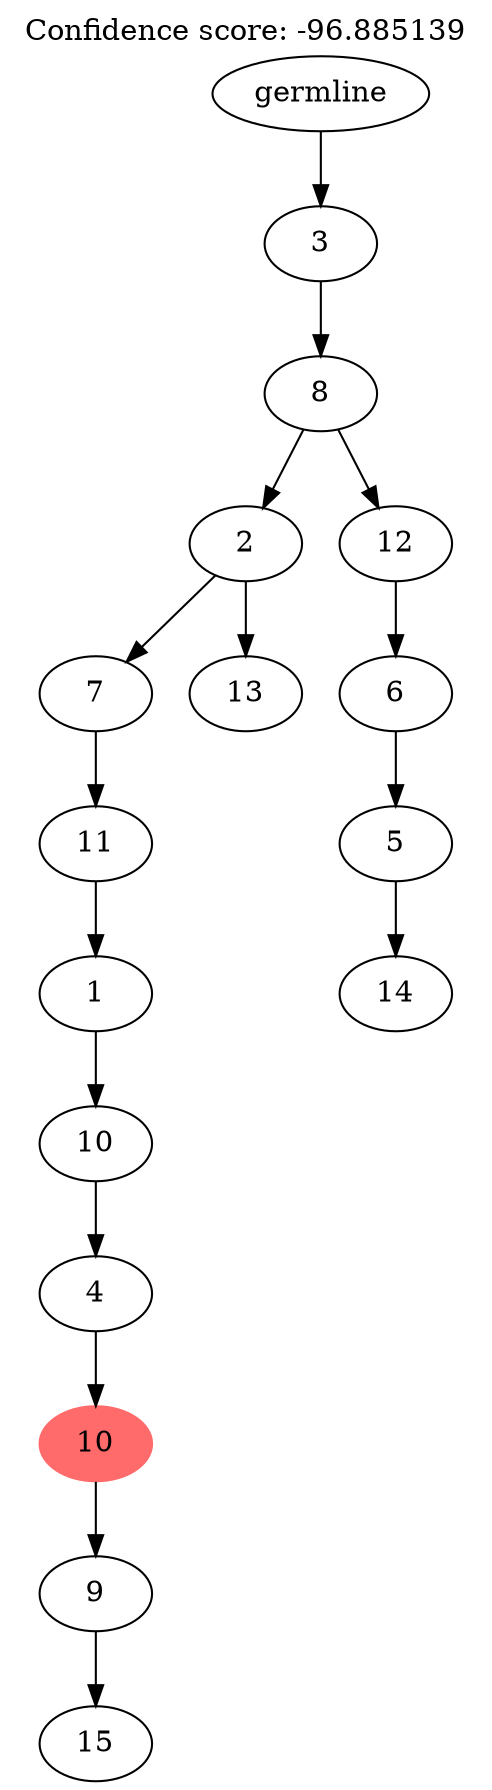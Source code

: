 digraph g {
	"14" -> "15";
	"15" [label="15"];
	"13" -> "14";
	"14" [label="9"];
	"12" -> "13";
	"13" [color=indianred1, style=filled, label="10"];
	"11" -> "12";
	"12" [label="4"];
	"10" -> "11";
	"11" [label="10"];
	"9" -> "10";
	"10" [label="1"];
	"8" -> "9";
	"9" [label="11"];
	"7" -> "8";
	"8" [label="7"];
	"7" -> "16";
	"16" [label="13"];
	"5" -> "6";
	"6" [label="14"];
	"4" -> "5";
	"5" [label="5"];
	"3" -> "4";
	"4" [label="6"];
	"2" -> "3";
	"3" [label="12"];
	"2" -> "7";
	"7" [label="2"];
	"1" -> "2";
	"2" [label="8"];
	"0" -> "1";
	"1" [label="3"];
	"0" [label="germline"];
	labelloc="t";
	label="Confidence score: -96.885139";
}
